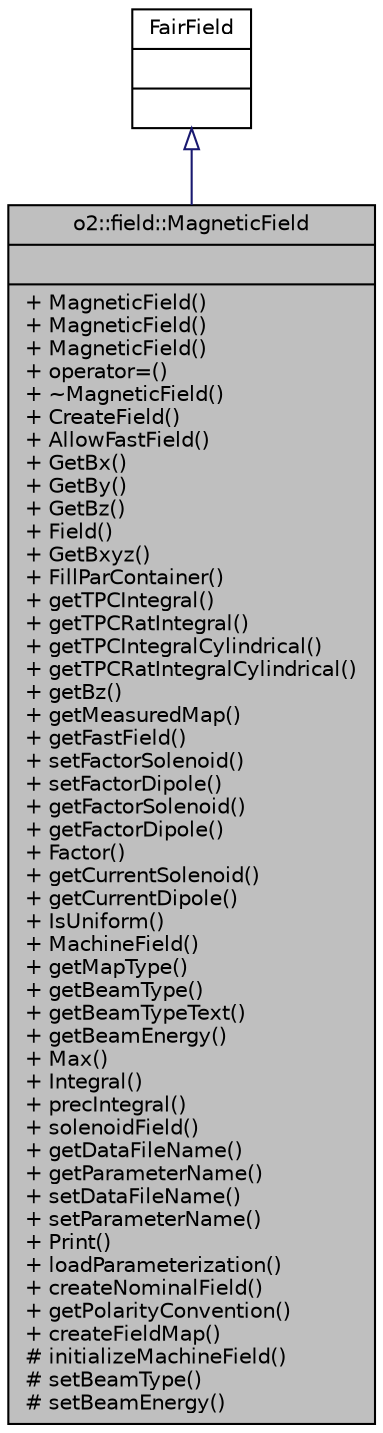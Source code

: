 digraph "o2::field::MagneticField"
{
 // INTERACTIVE_SVG=YES
  bgcolor="transparent";
  edge [fontname="Helvetica",fontsize="10",labelfontname="Helvetica",labelfontsize="10"];
  node [fontname="Helvetica",fontsize="10",shape=record];
  Node2 [label="{o2::field::MagneticField\n||+ MagneticField()\l+ MagneticField()\l+ MagneticField()\l+ operator=()\l+ ~MagneticField()\l+ CreateField()\l+ AllowFastField()\l+ GetBx()\l+ GetBy()\l+ GetBz()\l+ Field()\l+ GetBxyz()\l+ FillParContainer()\l+ getTPCIntegral()\l+ getTPCRatIntegral()\l+ getTPCIntegralCylindrical()\l+ getTPCRatIntegralCylindrical()\l+ getBz()\l+ getMeasuredMap()\l+ getFastField()\l+ setFactorSolenoid()\l+ setFactorDipole()\l+ getFactorSolenoid()\l+ getFactorDipole()\l+ Factor()\l+ getCurrentSolenoid()\l+ getCurrentDipole()\l+ IsUniform()\l+ MachineField()\l+ getMapType()\l+ getBeamType()\l+ getBeamTypeText()\l+ getBeamEnergy()\l+ Max()\l+ Integral()\l+ precIntegral()\l+ solenoidField()\l+ getDataFileName()\l+ getParameterName()\l+ setDataFileName()\l+ setParameterName()\l+ Print()\l+ loadParameterization()\l+ createNominalField()\l+ getPolarityConvention()\l+ createFieldMap()\l# initializeMachineField()\l# setBeamType()\l# setBeamEnergy()\l}",height=0.2,width=0.4,color="black", fillcolor="grey75", style="filled", fontcolor="black"];
  Node3 -> Node2 [dir="back",color="midnightblue",fontsize="10",style="solid",arrowtail="onormal",fontname="Helvetica"];
  Node3 [label="{FairField\n||}",height=0.2,width=0.4,color="black",URL="$dc/ddd/classFairField.html"];
}
